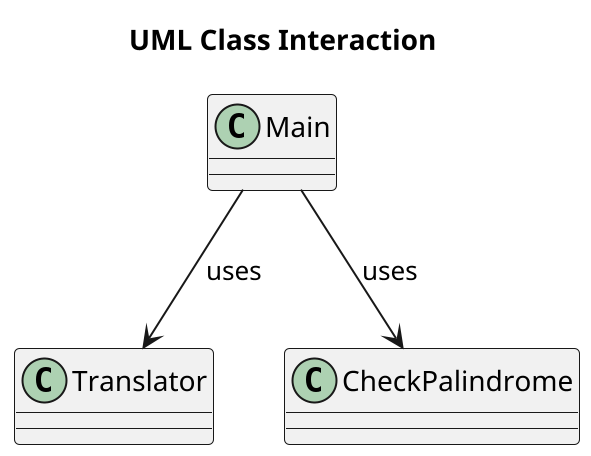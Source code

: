 @startuml
scale 2
title "UML Class Interaction"
class Translator {
}

class CheckPalindrome {
}

class Main {
}

Main --> Translator : uses
Main --> CheckPalindrome : uses

@enduml
